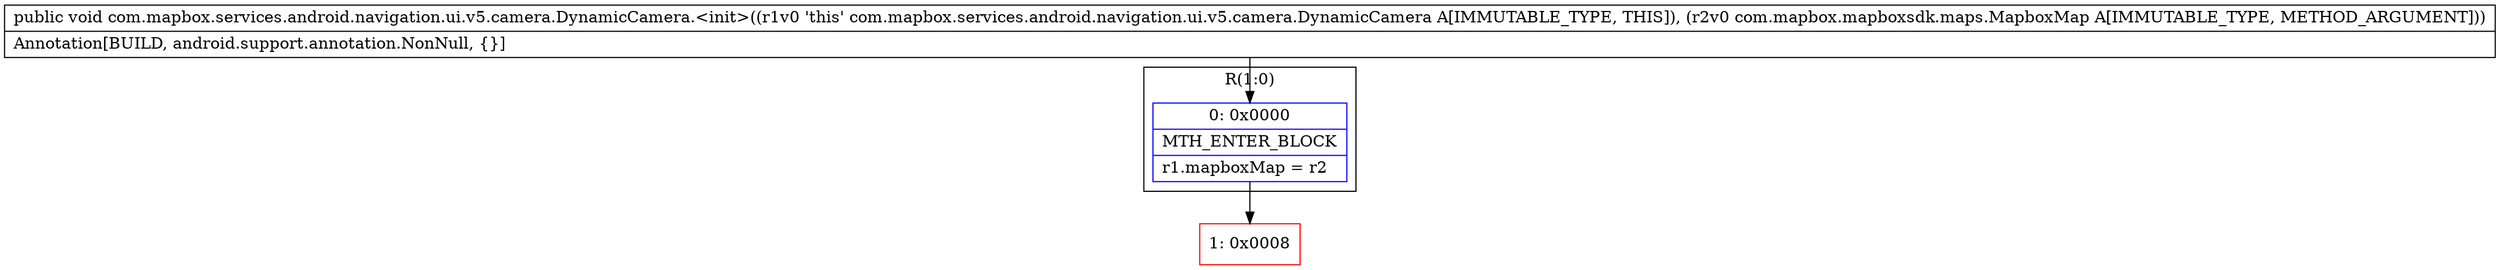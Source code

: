 digraph "CFG forcom.mapbox.services.android.navigation.ui.v5.camera.DynamicCamera.\<init\>(Lcom\/mapbox\/mapboxsdk\/maps\/MapboxMap;)V" {
subgraph cluster_Region_47484610 {
label = "R(1:0)";
node [shape=record,color=blue];
Node_0 [shape=record,label="{0\:\ 0x0000|MTH_ENTER_BLOCK\l|r1.mapboxMap = r2\l}"];
}
Node_1 [shape=record,color=red,label="{1\:\ 0x0008}"];
MethodNode[shape=record,label="{public void com.mapbox.services.android.navigation.ui.v5.camera.DynamicCamera.\<init\>((r1v0 'this' com.mapbox.services.android.navigation.ui.v5.camera.DynamicCamera A[IMMUTABLE_TYPE, THIS]), (r2v0 com.mapbox.mapboxsdk.maps.MapboxMap A[IMMUTABLE_TYPE, METHOD_ARGUMENT]))  | Annotation[BUILD, android.support.annotation.NonNull, \{\}]\l}"];
MethodNode -> Node_0;
Node_0 -> Node_1;
}

